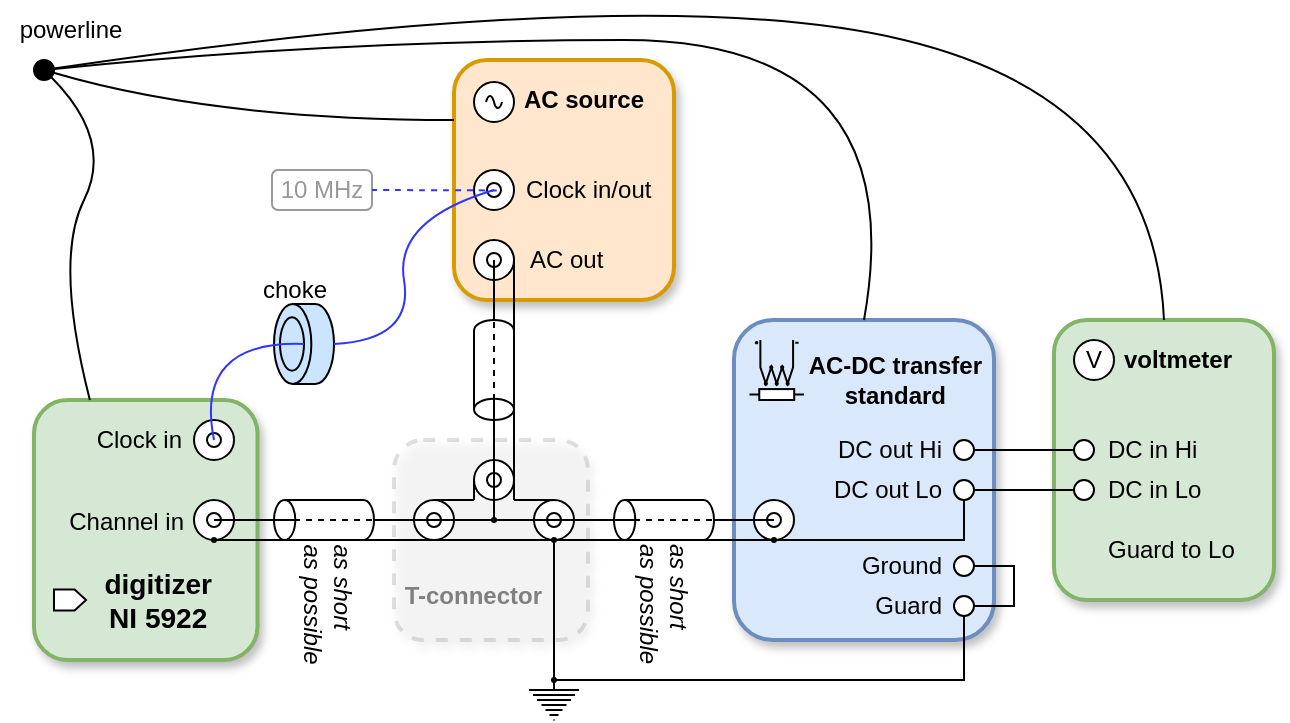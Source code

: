 <mxfile version="24.4.8" type="device">
  <diagram name="Page-1" id="16e2658f-23c8-b752-8be9-c03fbebb8bbe">
    <mxGraphModel dx="500" dy="1195" grid="1" gridSize="10" guides="1" tooltips="1" connect="1" arrows="1" fold="1" page="1" pageScale="1" pageWidth="1169" pageHeight="827" background="none" math="0" shadow="0">
      <root>
        <mxCell id="0" />
        <mxCell id="1" parent="0" />
        <mxCell id="laAMD-W9918imf4lk5Sr-12" value="&lt;font color=&quot;#999999&quot;&gt;10 MHz&lt;/font&gt;" style="rounded=1;whiteSpace=wrap;html=1;glass=0;strokeColor=#999999;" parent="1" vertex="1">
          <mxGeometry x="249" y="75" width="50" height="20" as="geometry" />
        </mxCell>
        <mxCell id="btig7-3qisSnMjI_CleR-5" value="" style="rounded=1;whiteSpace=wrap;html=1;strokeWidth=2;fillColor=#f5f5f5;shadow=1;fontColor=#333333;strokeColor=#666666;dashed=1;opacity=20;" parent="1" vertex="1">
          <mxGeometry x="310" y="210" width="97" height="100" as="geometry" />
        </mxCell>
        <mxCell id="btig7-3qisSnMjI_CleR-197" value="" style="group;shadow=0;" parent="1" vertex="1" connectable="0">
          <mxGeometry x="250" y="142" width="30" height="40" as="geometry" />
        </mxCell>
        <mxCell id="btig7-3qisSnMjI_CleR-194" value="" style="shape=cylinder3;whiteSpace=wrap;html=1;boundedLbl=1;backgroundOutline=1;size=9.333;direction=north;shadow=0;fillColor=#CCE5FF;" parent="btig7-3qisSnMjI_CleR-197" vertex="1">
          <mxGeometry width="30" height="40" as="geometry" />
        </mxCell>
        <mxCell id="btig7-3qisSnMjI_CleR-196" value="" style="ellipse;whiteSpace=wrap;html=1;fillColor=#CCE5FF;" parent="btig7-3qisSnMjI_CleR-197" vertex="1">
          <mxGeometry x="3" y="6.667" width="12" height="26.667" as="geometry" />
        </mxCell>
        <mxCell id="btig7-3qisSnMjI_CleR-2" value="&lt;div style=&quot;&quot;&gt;&lt;br&gt;&lt;/div&gt;" style="rounded=1;whiteSpace=wrap;html=1;align=center;strokeWidth=2;fillColor=#dae8fc;glass=0;shadow=1;strokeColor=#6c8ebf;" parent="1" vertex="1">
          <mxGeometry x="480" y="150" width="130" height="160" as="geometry" />
        </mxCell>
        <mxCell id="btig7-3qisSnMjI_CleR-1" value="" style="rounded=1;whiteSpace=wrap;html=1;strokeWidth=2;fillColor=#d5e8d4;shadow=1;strokeColor=#82b366;" parent="1" vertex="1">
          <mxGeometry x="130" y="190" width="111.75" height="130" as="geometry" />
        </mxCell>
        <mxCell id="btig7-3qisSnMjI_CleR-3" value="" style="rounded=1;whiteSpace=wrap;html=1;strokeWidth=2;fillColor=#d5e8d4;glass=0;shadow=1;strokeColor=#82b366;" parent="1" vertex="1">
          <mxGeometry x="640" y="150" width="110" height="140" as="geometry" />
        </mxCell>
        <mxCell id="btig7-3qisSnMjI_CleR-4" value="&lt;h3&gt;&lt;br&gt;&lt;/h3&gt;" style="rounded=1;whiteSpace=wrap;html=1;strokeWidth=2;fillColor=#ffe6cc;shadow=1;strokeColor=#d79b00;" parent="1" vertex="1">
          <mxGeometry x="340" y="20" width="110" height="120" as="geometry" />
        </mxCell>
        <mxCell id="btig7-3qisSnMjI_CleR-75" style="edgeStyle=orthogonalEdgeStyle;rounded=0;orthogonalLoop=1;jettySize=auto;html=1;entryX=0.5;entryY=1;entryDx=0;entryDy=0;endArrow=none;endFill=0;exitX=0.5;exitY=1;exitDx=0;exitDy=0;" parent="1" source="laAMD-W9918imf4lk5Sr-1" target="btig7-3qisSnMjI_CleR-20" edge="1">
          <mxGeometry relative="1" as="geometry">
            <Array as="points">
              <mxPoint x="390" y="330" />
              <mxPoint x="595" y="330" />
            </Array>
            <mxPoint x="390" y="309" as="sourcePoint" />
          </mxGeometry>
        </mxCell>
        <mxCell id="btig7-3qisSnMjI_CleR-8" value="" style="pointerEvents=1;verticalLabelPosition=bottom;shadow=0;dashed=0;align=center;html=1;verticalAlign=top;shape=mxgraph.electrical.signal_sources.source;aspect=fixed;points=[[0.5,0,0],[1,0.5,0],[0.5,1,0],[0,0.5,0]];elSignalType=ac;" parent="1" vertex="1">
          <mxGeometry x="350" y="31" width="20" height="20" as="geometry" />
        </mxCell>
        <mxCell id="btig7-3qisSnMjI_CleR-11" value="" style="pointerEvents=1;verticalLabelPosition=bottom;shadow=0;dashed=0;align=center;html=1;verticalAlign=top;shape=mxgraph.electrical.signal_sources.protective_earth;" parent="1" vertex="1">
          <mxGeometry x="377.5" y="330" width="25" height="20" as="geometry" />
        </mxCell>
        <mxCell id="btig7-3qisSnMjI_CleR-15" value="" style="verticalLabelPosition=bottom;shadow=0;dashed=0;align=center;html=1;verticalAlign=top;strokeWidth=1;shape=ellipse;" parent="1" vertex="1">
          <mxGeometry x="590" y="210" width="10" height="10" as="geometry" />
        </mxCell>
        <mxCell id="btig7-3qisSnMjI_CleR-16" value="" style="verticalLabelPosition=bottom;shadow=0;dashed=0;align=center;html=1;verticalAlign=top;strokeWidth=1;shape=ellipse;" parent="1" vertex="1">
          <mxGeometry x="590" y="230" width="10" height="10" as="geometry" />
        </mxCell>
        <mxCell id="btig7-3qisSnMjI_CleR-18" value="Channel in" style="text;html=1;align=right;verticalAlign=middle;resizable=0;points=[];autosize=1;strokeColor=none;fillColor=none;" parent="1" vertex="1">
          <mxGeometry x="126" y="236" width="80" height="30" as="geometry" />
        </mxCell>
        <mxCell id="btig7-3qisSnMjI_CleR-19" value="" style="verticalLabelPosition=bottom;shadow=0;dashed=0;align=center;html=1;verticalAlign=top;strokeWidth=1;shape=ellipse;" parent="1" vertex="1">
          <mxGeometry x="590" y="268" width="10" height="10" as="geometry" />
        </mxCell>
        <mxCell id="btig7-3qisSnMjI_CleR-20" value="" style="verticalLabelPosition=bottom;shadow=0;dashed=0;align=center;html=1;verticalAlign=top;strokeWidth=1;shape=ellipse;" parent="1" vertex="1">
          <mxGeometry x="590" y="288" width="10" height="10" as="geometry" />
        </mxCell>
        <mxCell id="btig7-3qisSnMjI_CleR-21" value="Ground" style="text;html=1;align=right;verticalAlign=middle;resizable=0;points=[];autosize=1;strokeColor=none;fillColor=none;" parent="1" vertex="1">
          <mxGeometry x="525" y="258" width="60" height="30" as="geometry" />
        </mxCell>
        <mxCell id="btig7-3qisSnMjI_CleR-22" value="&lt;div style=&quot;&quot;&gt;&lt;span style=&quot;background-color: initial;&quot;&gt;Guard&lt;/span&gt;&lt;/div&gt;" style="text;html=1;align=right;verticalAlign=middle;resizable=0;points=[];autosize=1;strokeColor=none;fillColor=none;" parent="1" vertex="1">
          <mxGeometry x="525" y="278" width="60" height="30" as="geometry" />
        </mxCell>
        <mxCell id="btig7-3qisSnMjI_CleR-23" value="&lt;h4 style=&quot;text-align: center;&quot;&gt;&lt;span style=&quot;background-color: initial;&quot;&gt;AC-DC transfer&lt;br&gt;&lt;/span&gt;&lt;span style=&quot;background-color: initial;&quot;&gt;standard&lt;/span&gt;&lt;/h4&gt;" style="text;html=1;align=right;verticalAlign=middle;resizable=0;points=[];autosize=1;strokeColor=none;fillColor=none;" parent="1" vertex="1">
          <mxGeometry x="495" y="145" width="110" height="70" as="geometry" />
        </mxCell>
        <mxCell id="btig7-3qisSnMjI_CleR-24" value="DC&amp;nbsp;&lt;span style=&quot;background-color: initial;&quot;&gt;out Lo&lt;/span&gt;" style="text;html=1;align=right;verticalAlign=middle;resizable=0;points=[];autosize=1;strokeColor=none;fillColor=none;" parent="1" vertex="1">
          <mxGeometry x="505" y="220" width="80" height="30" as="geometry" />
        </mxCell>
        <mxCell id="btig7-3qisSnMjI_CleR-28" value="DC&amp;nbsp;&lt;span style=&quot;background-color: initial;&quot;&gt;in Hi&lt;/span&gt;" style="text;html=1;align=left;verticalAlign=middle;resizable=0;points=[];autosize=1;strokeColor=none;fillColor=none;" parent="1" vertex="1">
          <mxGeometry x="665" y="200" width="70" height="30" as="geometry" />
        </mxCell>
        <mxCell id="btig7-3qisSnMjI_CleR-32" value="&lt;div style=&quot;&quot;&gt;&lt;span style=&quot;background-color: initial;&quot;&gt;Guard to Lo&lt;/span&gt;&lt;/div&gt;" style="text;html=1;align=left;verticalAlign=middle;resizable=0;points=[];autosize=1;strokeColor=none;fillColor=none;" parent="1" vertex="1">
          <mxGeometry x="665" y="250" width="90" height="30" as="geometry" />
        </mxCell>
        <mxCell id="btig7-3qisSnMjI_CleR-33" value="DC&amp;nbsp;&lt;span style=&quot;background-color: initial;&quot;&gt;in Lo&lt;/span&gt;" style="text;html=1;align=left;verticalAlign=middle;resizable=0;points=[];autosize=1;strokeColor=none;fillColor=none;" parent="1" vertex="1">
          <mxGeometry x="665" y="220" width="70" height="30" as="geometry" />
        </mxCell>
        <mxCell id="btig7-3qisSnMjI_CleR-34" value="" style="verticalLabelPosition=bottom;shadow=0;dashed=0;align=center;html=1;verticalAlign=top;strokeWidth=1;shape=ellipse;" parent="1" vertex="1">
          <mxGeometry x="650" y="210" width="10" height="10" as="geometry" />
        </mxCell>
        <mxCell id="btig7-3qisSnMjI_CleR-35" value="" style="verticalLabelPosition=bottom;shadow=0;dashed=0;align=center;html=1;verticalAlign=top;strokeWidth=1;shape=ellipse;" parent="1" vertex="1">
          <mxGeometry x="650" y="230" width="10" height="10" as="geometry" />
        </mxCell>
        <mxCell id="btig7-3qisSnMjI_CleR-38" value="&lt;h4 style=&quot;text-align: center;&quot;&gt;voltmeter&lt;/h4&gt;" style="text;html=1;align=right;verticalAlign=middle;resizable=0;points=[];autosize=1;strokeColor=none;fillColor=none;" parent="1" vertex="1">
          <mxGeometry x="650" y="140" width="80" height="60" as="geometry" />
        </mxCell>
        <mxCell id="btig7-3qisSnMjI_CleR-39" value="" style="endArrow=none;html=1;rounded=0;exitX=0;exitY=0.5;exitDx=0;exitDy=0;entryX=1;entryY=0.5;entryDx=0;entryDy=0;" parent="1" source="btig7-3qisSnMjI_CleR-34" target="btig7-3qisSnMjI_CleR-15" edge="1">
          <mxGeometry width="50" height="50" relative="1" as="geometry">
            <mxPoint x="450" y="430" as="sourcePoint" />
            <mxPoint x="500" y="380" as="targetPoint" />
          </mxGeometry>
        </mxCell>
        <mxCell id="btig7-3qisSnMjI_CleR-40" value="" style="endArrow=none;html=1;rounded=0;exitX=0;exitY=0.5;exitDx=0;exitDy=0;entryX=1;entryY=0.5;entryDx=0;entryDy=0;" parent="1" source="btig7-3qisSnMjI_CleR-35" target="btig7-3qisSnMjI_CleR-16" edge="1">
          <mxGeometry width="50" height="50" relative="1" as="geometry">
            <mxPoint x="700" y="359.81" as="sourcePoint" />
            <mxPoint x="610" y="359.81" as="targetPoint" />
          </mxGeometry>
        </mxCell>
        <mxCell id="btig7-3qisSnMjI_CleR-41" value="" style="endArrow=none;html=1;rounded=0;exitX=1;exitY=0.5;exitDx=0;exitDy=0;entryX=1;entryY=0.5;entryDx=0;entryDy=0;" parent="1" source="btig7-3qisSnMjI_CleR-19" target="btig7-3qisSnMjI_CleR-20" edge="1">
          <mxGeometry width="50" height="50" relative="1" as="geometry">
            <mxPoint x="590" y="268" as="sourcePoint" />
            <mxPoint x="620" y="273" as="targetPoint" />
            <Array as="points">
              <mxPoint x="620" y="273" />
              <mxPoint x="620" y="293" />
            </Array>
          </mxGeometry>
        </mxCell>
        <mxCell id="btig7-3qisSnMjI_CleR-65" value="Clock in" style="text;html=1;align=right;verticalAlign=middle;resizable=0;points=[];autosize=1;strokeColor=none;fillColor=none;" parent="1" vertex="1">
          <mxGeometry x="135" y="195" width="70" height="30" as="geometry" />
        </mxCell>
        <mxCell id="btig7-3qisSnMjI_CleR-68" value="Clock in/out" style="text;html=1;align=left;verticalAlign=middle;resizable=0;points=[];autosize=1;strokeColor=none;fillColor=none;" parent="1" vertex="1">
          <mxGeometry x="374" y="70" width="90" height="30" as="geometry" />
        </mxCell>
        <mxCell id="btig7-3qisSnMjI_CleR-72" value="&lt;h3 style=&quot;text-align: center;&quot;&gt;digitizer&lt;br&gt;NI 5922&lt;/h3&gt;" style="text;html=1;align=right;verticalAlign=middle;resizable=0;points=[];autosize=1;strokeColor=none;fillColor=none;" parent="1" vertex="1">
          <mxGeometry x="140" y="250" width="80" height="80" as="geometry" />
        </mxCell>
        <mxCell id="btig7-3qisSnMjI_CleR-73" value="&lt;h4 style=&quot;text-align: center;&quot;&gt;AC source&lt;/h4&gt;" style="text;html=1;align=right;verticalAlign=middle;resizable=0;points=[];autosize=1;strokeColor=none;fillColor=none;" parent="1" vertex="1">
          <mxGeometry x="356" y="10" width="80" height="60" as="geometry" />
        </mxCell>
        <mxCell id="btig7-3qisSnMjI_CleR-101" value="&lt;h4 style=&quot;text-align: center;&quot;&gt;T-connector&lt;/h4&gt;" style="text;html=1;align=right;verticalAlign=middle;resizable=0;points=[];autosize=1;strokeColor=none;fillColor=none;fontColor=#808080;" parent="1" vertex="1">
          <mxGeometry x="295" y="258" width="90" height="60" as="geometry" />
        </mxCell>
        <mxCell id="btig7-3qisSnMjI_CleR-137" value="" style="group" parent="1" vertex="1" connectable="0">
          <mxGeometry x="210" y="240" width="130" height="22" as="geometry" />
        </mxCell>
        <mxCell id="btig7-3qisSnMjI_CleR-136" style="edgeStyle=orthogonalEdgeStyle;rounded=0;orthogonalLoop=1;jettySize=auto;html=1;exitX=0;exitY=1;exitDx=0;exitDy=-5.321;exitPerimeter=0;entryX=0.5;entryY=1;entryDx=0;entryDy=0;endArrow=none;endFill=0;" parent="btig7-3qisSnMjI_CleR-137" source="btig7-3qisSnMjI_CleR-113" target="btig7-3qisSnMjI_CleR-123" edge="1">
          <mxGeometry relative="1" as="geometry" />
        </mxCell>
        <mxCell id="btig7-3qisSnMjI_CleR-113" value="" style="shape=cylinder3;whiteSpace=wrap;html=1;boundedLbl=1;backgroundOutline=1;size=5.321;direction=north;" parent="btig7-3qisSnMjI_CleR-137" vertex="1">
          <mxGeometry x="40" width="50" height="20" as="geometry" />
        </mxCell>
        <mxCell id="btig7-3qisSnMjI_CleR-114" value="" style="verticalLabelPosition=bottom;shadow=0;dashed=0;align=center;html=1;verticalAlign=top;strokeWidth=1;shape=ellipse;" parent="btig7-3qisSnMjI_CleR-137" vertex="1">
          <mxGeometry width="20" height="20" as="geometry" />
        </mxCell>
        <mxCell id="btig7-3qisSnMjI_CleR-115" value="" style="verticalLabelPosition=bottom;shadow=0;dashed=0;align=center;html=1;verticalAlign=top;strokeWidth=1;shape=ellipse;" parent="btig7-3qisSnMjI_CleR-137" vertex="1">
          <mxGeometry x="6.5" y="6.5" width="7" height="7" as="geometry" />
        </mxCell>
        <mxCell id="btig7-3qisSnMjI_CleR-118" value="" style="endArrow=none;html=1;rounded=0;curved=0;endFill=0;sourcePerimeterSpacing=0;strokeColor=default;" parent="btig7-3qisSnMjI_CleR-137" edge="1">
          <mxGeometry width="50" height="50" relative="1" as="geometry">
            <mxPoint x="10" y="10" as="sourcePoint" />
            <mxPoint x="50" y="10" as="targetPoint" />
          </mxGeometry>
        </mxCell>
        <mxCell id="btig7-3qisSnMjI_CleR-120" value="" style="endArrow=none;html=1;rounded=0;curved=0;endFill=0;dashed=1;" parent="btig7-3qisSnMjI_CleR-137" edge="1">
          <mxGeometry width="50" height="50" relative="1" as="geometry">
            <mxPoint x="50" y="9.94" as="sourcePoint" />
            <mxPoint x="90" y="9.94" as="targetPoint" />
          </mxGeometry>
        </mxCell>
        <mxCell id="btig7-3qisSnMjI_CleR-123" value="" style="verticalLabelPosition=bottom;shadow=0;dashed=0;align=center;html=1;verticalAlign=top;strokeWidth=1;shape=ellipse;" parent="btig7-3qisSnMjI_CleR-137" vertex="1">
          <mxGeometry x="110" width="20" height="20" as="geometry" />
        </mxCell>
        <mxCell id="btig7-3qisSnMjI_CleR-124" value="" style="verticalLabelPosition=bottom;shadow=0;dashed=0;align=center;html=1;verticalAlign=top;strokeWidth=1;shape=ellipse;" parent="btig7-3qisSnMjI_CleR-137" vertex="1">
          <mxGeometry x="116.5" y="6.5" width="7" height="7" as="geometry" />
        </mxCell>
        <mxCell id="btig7-3qisSnMjI_CleR-122" value="" style="endArrow=none;html=1;rounded=0;curved=0;endFill=0;" parent="btig7-3qisSnMjI_CleR-137" edge="1">
          <mxGeometry width="50" height="50" relative="1" as="geometry">
            <mxPoint x="90" y="10.02" as="sourcePoint" />
            <mxPoint x="120" y="9.94" as="targetPoint" />
          </mxGeometry>
        </mxCell>
        <mxCell id="btig7-3qisSnMjI_CleR-135" style="edgeStyle=orthogonalEdgeStyle;rounded=0;orthogonalLoop=1;jettySize=auto;html=1;exitX=0.5;exitY=1;exitDx=0;exitDy=0;entryX=0;entryY=0;entryDx=0;entryDy=5.321;entryPerimeter=0;endArrow=none;endFill=0;" parent="btig7-3qisSnMjI_CleR-137" source="btig7-3qisSnMjI_CleR-114" target="btig7-3qisSnMjI_CleR-113" edge="1">
          <mxGeometry relative="1" as="geometry" />
        </mxCell>
        <mxCell id="laAMD-W9918imf4lk5Sr-27" value="" style="ellipse;whiteSpace=wrap;html=1;aspect=fixed;fillColor=#000000;" parent="btig7-3qisSnMjI_CleR-137" vertex="1">
          <mxGeometry x="9" y="19" width="2" height="2" as="geometry" />
        </mxCell>
        <mxCell id="btig7-3qisSnMjI_CleR-139" value="" style="group" parent="1" vertex="1" connectable="0">
          <mxGeometry x="380" y="240" width="130" height="22" as="geometry" />
        </mxCell>
        <mxCell id="btig7-3qisSnMjI_CleR-140" style="edgeStyle=orthogonalEdgeStyle;rounded=0;orthogonalLoop=1;jettySize=auto;html=1;exitX=0;exitY=1;exitDx=0;exitDy=-5.321;exitPerimeter=0;entryX=0.5;entryY=1;entryDx=0;entryDy=0;endArrow=none;endFill=0;" parent="btig7-3qisSnMjI_CleR-139" source="btig7-3qisSnMjI_CleR-141" target="btig7-3qisSnMjI_CleR-146" edge="1">
          <mxGeometry relative="1" as="geometry" />
        </mxCell>
        <mxCell id="btig7-3qisSnMjI_CleR-141" value="" style="shape=cylinder3;whiteSpace=wrap;html=1;boundedLbl=1;backgroundOutline=1;size=5.321;direction=north;" parent="btig7-3qisSnMjI_CleR-139" vertex="1">
          <mxGeometry x="40" width="50" height="20" as="geometry" />
        </mxCell>
        <mxCell id="btig7-3qisSnMjI_CleR-142" value="" style="verticalLabelPosition=bottom;shadow=0;dashed=0;align=center;html=1;verticalAlign=top;strokeWidth=1;shape=ellipse;" parent="btig7-3qisSnMjI_CleR-139" vertex="1">
          <mxGeometry width="20" height="20" as="geometry" />
        </mxCell>
        <mxCell id="btig7-3qisSnMjI_CleR-143" value="" style="verticalLabelPosition=bottom;shadow=0;dashed=0;align=center;html=1;verticalAlign=top;strokeWidth=1;shape=ellipse;" parent="btig7-3qisSnMjI_CleR-139" vertex="1">
          <mxGeometry x="6.5" y="6.5" width="7" height="7" as="geometry" />
        </mxCell>
        <mxCell id="btig7-3qisSnMjI_CleR-144" value="" style="endArrow=none;html=1;rounded=0;curved=0;endFill=0;sourcePerimeterSpacing=0;strokeColor=default;" parent="btig7-3qisSnMjI_CleR-139" edge="1">
          <mxGeometry width="50" height="50" relative="1" as="geometry">
            <mxPoint x="10" y="10" as="sourcePoint" />
            <mxPoint x="50" y="10" as="targetPoint" />
          </mxGeometry>
        </mxCell>
        <mxCell id="btig7-3qisSnMjI_CleR-145" value="" style="endArrow=none;html=1;rounded=0;curved=0;endFill=0;dashed=1;" parent="btig7-3qisSnMjI_CleR-139" edge="1">
          <mxGeometry width="50" height="50" relative="1" as="geometry">
            <mxPoint x="50" y="9.94" as="sourcePoint" />
            <mxPoint x="90" y="9.94" as="targetPoint" />
          </mxGeometry>
        </mxCell>
        <mxCell id="btig7-3qisSnMjI_CleR-146" value="" style="verticalLabelPosition=bottom;shadow=0;dashed=0;align=center;html=1;verticalAlign=top;strokeWidth=1;shape=ellipse;" parent="btig7-3qisSnMjI_CleR-139" vertex="1">
          <mxGeometry x="110" width="20" height="20" as="geometry" />
        </mxCell>
        <mxCell id="btig7-3qisSnMjI_CleR-147" value="" style="verticalLabelPosition=bottom;shadow=0;dashed=0;align=center;html=1;verticalAlign=top;strokeWidth=1;shape=ellipse;" parent="btig7-3qisSnMjI_CleR-139" vertex="1">
          <mxGeometry x="116.5" y="6.5" width="7" height="7" as="geometry" />
        </mxCell>
        <mxCell id="btig7-3qisSnMjI_CleR-148" value="" style="endArrow=none;html=1;rounded=0;curved=0;endFill=0;" parent="btig7-3qisSnMjI_CleR-139" edge="1">
          <mxGeometry width="50" height="50" relative="1" as="geometry">
            <mxPoint x="90" y="10.02" as="sourcePoint" />
            <mxPoint x="120" y="9.94" as="targetPoint" />
          </mxGeometry>
        </mxCell>
        <mxCell id="btig7-3qisSnMjI_CleR-149" style="edgeStyle=orthogonalEdgeStyle;rounded=0;orthogonalLoop=1;jettySize=auto;html=1;exitX=0.5;exitY=1;exitDx=0;exitDy=0;entryX=0;entryY=0;entryDx=0;entryDy=5.321;entryPerimeter=0;endArrow=none;endFill=0;" parent="btig7-3qisSnMjI_CleR-139" source="btig7-3qisSnMjI_CleR-142" target="btig7-3qisSnMjI_CleR-141" edge="1">
          <mxGeometry relative="1" as="geometry" />
        </mxCell>
        <mxCell id="laAMD-W9918imf4lk5Sr-26" value="" style="ellipse;whiteSpace=wrap;html=1;aspect=fixed;fillColor=#000000;" parent="btig7-3qisSnMjI_CleR-139" vertex="1">
          <mxGeometry x="119" y="19" width="2" height="2" as="geometry" />
        </mxCell>
        <mxCell id="btig7-3qisSnMjI_CleR-172" value="" style="group" parent="1" vertex="1" connectable="0">
          <mxGeometry x="210" y="200" width="20" height="20" as="geometry" />
        </mxCell>
        <mxCell id="btig7-3qisSnMjI_CleR-164" value="" style="verticalLabelPosition=bottom;shadow=0;dashed=0;align=center;html=1;verticalAlign=top;strokeWidth=1;shape=ellipse;" parent="btig7-3qisSnMjI_CleR-172" vertex="1">
          <mxGeometry width="20" height="20" as="geometry" />
        </mxCell>
        <mxCell id="btig7-3qisSnMjI_CleR-165" value="" style="verticalLabelPosition=bottom;shadow=0;dashed=0;align=center;html=1;verticalAlign=top;strokeWidth=1;shape=ellipse;" parent="btig7-3qisSnMjI_CleR-172" vertex="1">
          <mxGeometry x="6.5" y="6.5" width="7" height="7" as="geometry" />
        </mxCell>
        <mxCell id="btig7-3qisSnMjI_CleR-173" value="" style="group" parent="1" vertex="1" connectable="0">
          <mxGeometry x="350" y="75" width="20" height="20" as="geometry" />
        </mxCell>
        <mxCell id="btig7-3qisSnMjI_CleR-168" value="" style="verticalLabelPosition=bottom;shadow=0;dashed=0;align=center;html=1;verticalAlign=top;strokeWidth=1;shape=ellipse;" parent="btig7-3qisSnMjI_CleR-173" vertex="1">
          <mxGeometry width="20" height="20" as="geometry" />
        </mxCell>
        <mxCell id="btig7-3qisSnMjI_CleR-169" value="" style="verticalLabelPosition=bottom;shadow=0;dashed=0;align=center;html=1;verticalAlign=top;strokeWidth=1;shape=ellipse;" parent="btig7-3qisSnMjI_CleR-173" vertex="1">
          <mxGeometry x="6.5" y="6.5" width="7" height="7" as="geometry" />
        </mxCell>
        <mxCell id="btig7-3qisSnMjI_CleR-176" value="" style="group" parent="1" vertex="1" connectable="0">
          <mxGeometry x="350" y="110" width="20" height="130" as="geometry" />
        </mxCell>
        <mxCell id="btig7-3qisSnMjI_CleR-175" value="" style="group" parent="btig7-3qisSnMjI_CleR-176" vertex="1" connectable="0">
          <mxGeometry width="20" height="20" as="geometry" />
        </mxCell>
        <mxCell id="btig7-3qisSnMjI_CleR-157" value="" style="verticalLabelPosition=bottom;shadow=0;dashed=0;align=center;html=1;verticalAlign=top;strokeWidth=1;shape=ellipse;rotation=-90;" parent="btig7-3qisSnMjI_CleR-175" vertex="1">
          <mxGeometry width="20" height="20" as="geometry" />
        </mxCell>
        <mxCell id="btig7-3qisSnMjI_CleR-158" value="" style="verticalLabelPosition=bottom;shadow=0;dashed=0;align=center;html=1;verticalAlign=top;strokeWidth=1;shape=ellipse;rotation=-90;" parent="btig7-3qisSnMjI_CleR-175" vertex="1">
          <mxGeometry x="6.5" y="6.5" width="7" height="7" as="geometry" />
        </mxCell>
        <mxCell id="btig7-3qisSnMjI_CleR-151" style="edgeStyle=orthogonalEdgeStyle;rounded=0;orthogonalLoop=1;jettySize=auto;html=1;exitX=0;exitY=1;exitDx=0;exitDy=-5.321;exitPerimeter=0;entryX=0.5;entryY=1;entryDx=0;entryDy=0;endArrow=none;endFill=0;" parent="btig7-3qisSnMjI_CleR-176" source="btig7-3qisSnMjI_CleR-152" target="btig7-3qisSnMjI_CleR-157" edge="1">
          <mxGeometry relative="1" as="geometry" />
        </mxCell>
        <mxCell id="btig7-3qisSnMjI_CleR-152" value="" style="shape=cylinder3;whiteSpace=wrap;html=1;boundedLbl=1;backgroundOutline=1;size=5.321;direction=north;rotation=-90;" parent="btig7-3qisSnMjI_CleR-176" vertex="1">
          <mxGeometry x="-15" y="55" width="50" height="20" as="geometry" />
        </mxCell>
        <mxCell id="btig7-3qisSnMjI_CleR-156" value="" style="endArrow=none;html=1;rounded=0;curved=0;endFill=0;dashed=1;" parent="btig7-3qisSnMjI_CleR-176" edge="1">
          <mxGeometry width="50" height="50" relative="1" as="geometry">
            <mxPoint x="10" y="80" as="sourcePoint" />
            <mxPoint x="10" y="40" as="targetPoint" />
          </mxGeometry>
        </mxCell>
        <mxCell id="btig7-3qisSnMjI_CleR-159" value="" style="endArrow=none;html=1;rounded=0;curved=0;endFill=0;" parent="btig7-3qisSnMjI_CleR-176" edge="1">
          <mxGeometry width="50" height="50" relative="1" as="geometry">
            <mxPoint x="10" y="40" as="sourcePoint" />
            <mxPoint x="10" y="10" as="targetPoint" />
          </mxGeometry>
        </mxCell>
        <mxCell id="btig7-3qisSnMjI_CleR-160" style="edgeStyle=orthogonalEdgeStyle;rounded=0;orthogonalLoop=1;jettySize=auto;html=1;exitX=0.5;exitY=1;exitDx=0;exitDy=0;entryX=0;entryY=0;entryDx=0;entryDy=5.321;entryPerimeter=0;endArrow=none;endFill=0;" parent="btig7-3qisSnMjI_CleR-176" source="btig7-3qisSnMjI_CleR-153" target="btig7-3qisSnMjI_CleR-152" edge="1">
          <mxGeometry relative="1" as="geometry" />
        </mxCell>
        <mxCell id="btig7-3qisSnMjI_CleR-174" value="" style="group" parent="btig7-3qisSnMjI_CleR-176" vertex="1" connectable="0">
          <mxGeometry y="110" width="20" height="20" as="geometry" />
        </mxCell>
        <mxCell id="btig7-3qisSnMjI_CleR-153" value="" style="verticalLabelPosition=bottom;shadow=0;dashed=0;align=center;html=1;verticalAlign=top;strokeWidth=1;shape=ellipse;rotation=-90;" parent="btig7-3qisSnMjI_CleR-174" vertex="1">
          <mxGeometry width="20" height="20" as="geometry" />
        </mxCell>
        <mxCell id="btig7-3qisSnMjI_CleR-154" value="" style="verticalLabelPosition=bottom;shadow=0;dashed=0;align=center;html=1;verticalAlign=top;strokeWidth=1;shape=ellipse;rotation=-90;" parent="btig7-3qisSnMjI_CleR-174" vertex="1">
          <mxGeometry x="6.5" y="6.5" width="7" height="7" as="geometry" />
        </mxCell>
        <mxCell id="btig7-3qisSnMjI_CleR-155" value="" style="endArrow=none;html=1;rounded=0;curved=0;endFill=0;sourcePerimeterSpacing=0;strokeColor=default;" parent="btig7-3qisSnMjI_CleR-176" edge="1">
          <mxGeometry width="50" height="50" relative="1" as="geometry">
            <mxPoint x="10" y="120" as="sourcePoint" />
            <mxPoint x="10" y="80" as="targetPoint" />
          </mxGeometry>
        </mxCell>
        <mxCell id="btig7-3qisSnMjI_CleR-177" value="" style="curved=1;endArrow=none;html=1;rounded=0;endFill=0;entryX=0.5;entryY=0.5;entryDx=0;entryDy=0;entryPerimeter=0;exitX=0.5;exitY=1;exitDx=0;exitDy=0;exitPerimeter=0;strokeColor=#3333FF;" parent="1" source="btig7-3qisSnMjI_CleR-194" target="btig7-3qisSnMjI_CleR-169" edge="1">
          <mxGeometry width="50" height="50" relative="1" as="geometry">
            <mxPoint x="270" y="130" as="sourcePoint" />
            <mxPoint x="370" y="150" as="targetPoint" />
            <Array as="points">
              <mxPoint x="320" y="160" />
              <mxPoint x="310" y="100" />
            </Array>
          </mxGeometry>
        </mxCell>
        <mxCell id="btig7-3qisSnMjI_CleR-179" value="&lt;i&gt;as short&lt;/i&gt;&lt;div&gt;&lt;i&gt;as possible&lt;/i&gt;&lt;/div&gt;" style="text;html=1;align=left;verticalAlign=middle;resizable=0;points=[];autosize=1;strokeColor=none;fillColor=none;rotation=90;" parent="1" vertex="1">
          <mxGeometry x="236.75" y="280" width="80" height="40" as="geometry" />
        </mxCell>
        <mxCell id="btig7-3qisSnMjI_CleR-183" value="&lt;i&gt;as short&lt;/i&gt;&lt;div style=&quot;&quot;&gt;&lt;i&gt;as possible&lt;/i&gt;&lt;/div&gt;" style="text;html=1;align=left;verticalAlign=middle;resizable=0;points=[];autosize=1;strokeColor=none;fillColor=none;rotation=90;" parent="1" vertex="1">
          <mxGeometry x="405" y="280" width="80" height="40" as="geometry" />
        </mxCell>
        <mxCell id="btig7-3qisSnMjI_CleR-186" value="DC&amp;nbsp;&lt;span style=&quot;background-color: initial;&quot;&gt;out Hi&lt;/span&gt;" style="text;html=1;align=right;verticalAlign=middle;resizable=0;points=[];autosize=1;strokeColor=none;fillColor=none;" parent="1" vertex="1">
          <mxGeometry x="505" y="200" width="80" height="30" as="geometry" />
        </mxCell>
        <mxCell id="btig7-3qisSnMjI_CleR-187" value="AC out" style="text;html=1;align=left;verticalAlign=middle;resizable=0;points=[];autosize=1;strokeColor=none;fillColor=none;" parent="1" vertex="1">
          <mxGeometry x="376" y="105" width="60" height="30" as="geometry" />
        </mxCell>
        <mxCell id="btig7-3qisSnMjI_CleR-191" value="V" style="ellipse;whiteSpace=wrap;html=1;aspect=fixed;" parent="1" vertex="1">
          <mxGeometry x="650" y="160" width="20" height="20" as="geometry" />
        </mxCell>
        <mxCell id="btig7-3qisSnMjI_CleR-192" value="" style="group" parent="1" vertex="1" connectable="0">
          <mxGeometry x="487.73" y="160" width="27.27" height="30" as="geometry" />
        </mxCell>
        <mxCell id="btig7-3qisSnMjI_CleR-9" value="" style="pointerEvents=1;verticalLabelPosition=bottom;shadow=0;dashed=0;align=center;html=1;verticalAlign=top;shape=mxgraph.electrical.resistors.resistor_1;" parent="btig7-3qisSnMjI_CleR-192" vertex="1">
          <mxGeometry y="24.545" width="27.27" height="5.455" as="geometry" />
        </mxCell>
        <mxCell id="btig7-3qisSnMjI_CleR-10" value="" style="pointerEvents=1;verticalLabelPosition=bottom;shadow=0;dashed=0;align=center;html=1;verticalAlign=top;shape=mxgraph.electrical.miscellaneous.thermopile" parent="btig7-3qisSnMjI_CleR-192" vertex="1">
          <mxGeometry x="2.727" width="21.816" height="22.364" as="geometry" />
        </mxCell>
        <mxCell id="btig7-3qisSnMjI_CleR-193" value="" style="verticalLabelPosition=bottom;shadow=0;dashed=0;align=center;html=1;verticalAlign=top;shape=mxgraph.electrical.abstract.dac;" parent="1" vertex="1">
          <mxGeometry x="140" y="284.74" width="16" height="10.51" as="geometry" />
        </mxCell>
        <mxCell id="btig7-3qisSnMjI_CleR-199" value="" style="curved=1;endArrow=none;html=1;rounded=0;exitX=0.5;exitY=0.5;exitDx=0;exitDy=0;exitPerimeter=0;endFill=0;entryX=1;entryY=0.5;entryDx=0;entryDy=0;strokeColor=#3333FF;" parent="1" target="btig7-3qisSnMjI_CleR-196" edge="1">
          <mxGeometry width="50" height="50" relative="1" as="geometry">
            <mxPoint x="220" y="210" as="sourcePoint" />
            <mxPoint x="330" y="120" as="targetPoint" />
            <Array as="points">
              <mxPoint x="210" y="160" />
            </Array>
          </mxGeometry>
        </mxCell>
        <mxCell id="btig7-3qisSnMjI_CleR-200" value="choke" style="text;html=1;align=center;verticalAlign=middle;resizable=0;points=[];autosize=1;strokeColor=none;fillColor=none;" parent="1" vertex="1">
          <mxGeometry x="230" y="120" width="60" height="30" as="geometry" />
        </mxCell>
        <mxCell id="2jNEZOl5D5SCYj3oSi-p-1" value="" style="endArrow=none;html=1;rounded=0;" parent="1" edge="1">
          <mxGeometry width="50" height="50" relative="1" as="geometry">
            <mxPoint x="330" y="240" as="sourcePoint" />
            <mxPoint x="350" y="240" as="targetPoint" />
          </mxGeometry>
        </mxCell>
        <mxCell id="2jNEZOl5D5SCYj3oSi-p-2" value="" style="endArrow=none;html=1;rounded=0;entryX=0.5;entryY=0;entryDx=0;entryDy=0;" parent="1" target="btig7-3qisSnMjI_CleR-153" edge="1">
          <mxGeometry width="50" height="50" relative="1" as="geometry">
            <mxPoint x="350" y="240" as="sourcePoint" />
            <mxPoint x="380" y="200" as="targetPoint" />
          </mxGeometry>
        </mxCell>
        <mxCell id="2jNEZOl5D5SCYj3oSi-p-3" value="" style="endArrow=none;html=1;rounded=0;exitX=0.5;exitY=1;exitDx=0;exitDy=0;entryX=0.5;entryY=1;entryDx=0;entryDy=0;" parent="1" source="btig7-3qisSnMjI_CleR-123" target="btig7-3qisSnMjI_CleR-142" edge="1">
          <mxGeometry width="50" height="50" relative="1" as="geometry">
            <mxPoint x="330" y="250" as="sourcePoint" />
            <mxPoint x="380" y="200" as="targetPoint" />
          </mxGeometry>
        </mxCell>
        <mxCell id="2jNEZOl5D5SCYj3oSi-p-4" value="" style="endArrow=none;html=1;rounded=0;exitX=0.5;exitY=0;exitDx=0;exitDy=0;curved=0;jumpStyle=none;" parent="1" source="btig7-3qisSnMjI_CleR-142" edge="1">
          <mxGeometry width="50" height="50" relative="1" as="geometry">
            <mxPoint x="330" y="250" as="sourcePoint" />
            <mxPoint x="370" y="240" as="targetPoint" />
          </mxGeometry>
        </mxCell>
        <mxCell id="2jNEZOl5D5SCYj3oSi-p-5" value="" style="endArrow=none;html=1;rounded=0;entryX=0.5;entryY=1;entryDx=0;entryDy=0;" parent="1" target="btig7-3qisSnMjI_CleR-153" edge="1">
          <mxGeometry width="50" height="50" relative="1" as="geometry">
            <mxPoint x="370" y="240" as="sourcePoint" />
            <mxPoint x="380" y="200" as="targetPoint" />
          </mxGeometry>
        </mxCell>
        <mxCell id="2jNEZOl5D5SCYj3oSi-p-6" value="" style="endArrow=none;html=1;rounded=0;exitX=0.824;exitY=0.997;exitDx=0;exitDy=0;entryX=0.5;entryY=1;entryDx=0;entryDy=0;exitPerimeter=0;" parent="1" source="laAMD-W9918imf4lk5Sr-1" target="btig7-3qisSnMjI_CleR-142" edge="1">
          <mxGeometry width="50" height="50" relative="1" as="geometry">
            <mxPoint x="330" y="300" as="sourcePoint" />
            <mxPoint x="380" y="250" as="targetPoint" />
          </mxGeometry>
        </mxCell>
        <mxCell id="2jNEZOl5D5SCYj3oSi-p-7" value="" style="endArrow=none;html=1;rounded=0;" parent="1" edge="1">
          <mxGeometry width="50" height="50" relative="1" as="geometry">
            <mxPoint x="330" y="250" as="sourcePoint" />
            <mxPoint x="390" y="250" as="targetPoint" />
          </mxGeometry>
        </mxCell>
        <mxCell id="2jNEZOl5D5SCYj3oSi-p-8" value="" style="endArrow=none;html=1;rounded=0;" parent="1" source="2jNEZOl5D5SCYj3oSi-p-9" edge="1">
          <mxGeometry width="50" height="50" relative="1" as="geometry">
            <mxPoint x="360" y="230" as="sourcePoint" />
            <mxPoint x="360" y="250" as="targetPoint" />
          </mxGeometry>
        </mxCell>
        <mxCell id="2jNEZOl5D5SCYj3oSi-p-13" value="" style="endArrow=none;html=1;rounded=0;" parent="1" target="2jNEZOl5D5SCYj3oSi-p-9" edge="1">
          <mxGeometry width="50" height="50" relative="1" as="geometry">
            <mxPoint x="360" y="230" as="sourcePoint" />
            <mxPoint x="360" y="250" as="targetPoint" />
          </mxGeometry>
        </mxCell>
        <mxCell id="2jNEZOl5D5SCYj3oSi-p-9" value="" style="ellipse;whiteSpace=wrap;html=1;aspect=fixed;fillColor=#000000;" parent="1" vertex="1">
          <mxGeometry x="359" y="249" width="2" height="2" as="geometry" />
        </mxCell>
        <mxCell id="2jNEZOl5D5SCYj3oSi-p-15" value="" style="endArrow=none;html=1;rounded=0;entryX=0.5;entryY=1;entryDx=0;entryDy=0;exitX=1;exitY=0.5;exitDx=0;exitDy=0;" parent="1" target="btig7-3qisSnMjI_CleR-16" edge="1" source="laAMD-W9918imf4lk5Sr-26">
          <mxGeometry width="50" height="50" relative="1" as="geometry">
            <mxPoint x="500" y="250" as="sourcePoint" />
            <mxPoint x="620.344" y="250" as="targetPoint" />
            <Array as="points">
              <mxPoint x="595" y="260" />
            </Array>
          </mxGeometry>
        </mxCell>
        <mxCell id="2jNEZOl5D5SCYj3oSi-p-14" value="" style="ellipse;whiteSpace=wrap;html=1;aspect=fixed;fillColor=#000000;" parent="1" vertex="1">
          <mxGeometry x="389" y="329" width="2" height="2" as="geometry" />
        </mxCell>
        <mxCell id="laAMD-W9918imf4lk5Sr-1" value="" style="ellipse;whiteSpace=wrap;html=1;aspect=fixed;fillColor=#000000;" parent="1" vertex="1">
          <mxGeometry x="389" y="259" width="2" height="2" as="geometry" />
        </mxCell>
        <mxCell id="laAMD-W9918imf4lk5Sr-6" value="" style="curved=1;endArrow=none;html=1;rounded=0;exitX=0.5;exitY=0;exitDx=0;exitDy=0;endFill=0;" parent="1" source="btig7-3qisSnMjI_CleR-2" target="laAMD-W9918imf4lk5Sr-15" edge="1">
          <mxGeometry width="50" height="50" relative="1" as="geometry">
            <mxPoint x="380" y="180" as="sourcePoint" />
            <mxPoint x="140" y="10" as="targetPoint" />
            <Array as="points">
              <mxPoint x="570" y="10" />
              <mxPoint x="280" y="10" />
            </Array>
          </mxGeometry>
        </mxCell>
        <mxCell id="laAMD-W9918imf4lk5Sr-7" value="" style="curved=1;endArrow=none;html=1;rounded=0;exitX=0.5;exitY=0;exitDx=0;exitDy=0;endFill=0;" parent="1" source="btig7-3qisSnMjI_CleR-3" target="laAMD-W9918imf4lk5Sr-15" edge="1">
          <mxGeometry width="50" height="50" relative="1" as="geometry">
            <mxPoint x="555" y="160" as="sourcePoint" />
            <mxPoint x="140" y="10" as="targetPoint" />
            <Array as="points">
              <mxPoint x="690" y="40" />
              <mxPoint x="440" y="-20" />
            </Array>
          </mxGeometry>
        </mxCell>
        <mxCell id="laAMD-W9918imf4lk5Sr-8" value="" style="curved=1;endArrow=none;html=1;rounded=0;exitX=0;exitY=0.25;exitDx=0;exitDy=0;endFill=0;" parent="1" source="btig7-3qisSnMjI_CleR-4" target="laAMD-W9918imf4lk5Sr-15" edge="1">
          <mxGeometry width="50" height="50" relative="1" as="geometry">
            <mxPoint x="380" y="180" as="sourcePoint" />
            <mxPoint x="140" y="10" as="targetPoint" />
            <Array as="points">
              <mxPoint x="220" y="50" />
            </Array>
          </mxGeometry>
        </mxCell>
        <mxCell id="laAMD-W9918imf4lk5Sr-9" value="" style="curved=1;endArrow=none;html=1;rounded=0;exitX=0.25;exitY=0;exitDx=0;exitDy=0;endFill=0;" parent="1" source="btig7-3qisSnMjI_CleR-1" target="laAMD-W9918imf4lk5Sr-15" edge="1">
          <mxGeometry width="50" height="50" relative="1" as="geometry">
            <mxPoint x="380" y="180" as="sourcePoint" />
            <mxPoint x="140" y="10" as="targetPoint" />
            <Array as="points">
              <mxPoint x="140" y="120" />
              <mxPoint x="170" y="60" />
            </Array>
          </mxGeometry>
        </mxCell>
        <mxCell id="laAMD-W9918imf4lk5Sr-10" value="" style="curved=1;endArrow=none;html=1;rounded=0;exitX=0.695;exitY=0.53;exitDx=0;exitDy=0;exitPerimeter=0;dashed=1;endFill=0;entryX=1;entryY=0.5;entryDx=0;entryDy=0;strokeColor=#3333FF;" parent="1" source="btig7-3qisSnMjI_CleR-169" target="laAMD-W9918imf4lk5Sr-12" edge="1">
          <mxGeometry width="50" height="50" relative="1" as="geometry">
            <mxPoint x="360" y="90" as="sourcePoint" />
            <mxPoint x="265.0" y="80" as="targetPoint" />
            <Array as="points" />
          </mxGeometry>
        </mxCell>
        <mxCell id="laAMD-W9918imf4lk5Sr-15" value="" style="ellipse;whiteSpace=wrap;html=1;aspect=fixed;fillColor=#000000;" parent="1" vertex="1">
          <mxGeometry x="130" y="20" width="10" height="10" as="geometry" />
        </mxCell>
        <mxCell id="laAMD-W9918imf4lk5Sr-17" value="powerline" style="text;html=1;align=center;verticalAlign=middle;resizable=0;points=[];autosize=1;strokeColor=none;fillColor=none;" parent="1" vertex="1">
          <mxGeometry x="113" y="-10" width="70" height="30" as="geometry" />
        </mxCell>
      </root>
    </mxGraphModel>
  </diagram>
</mxfile>
